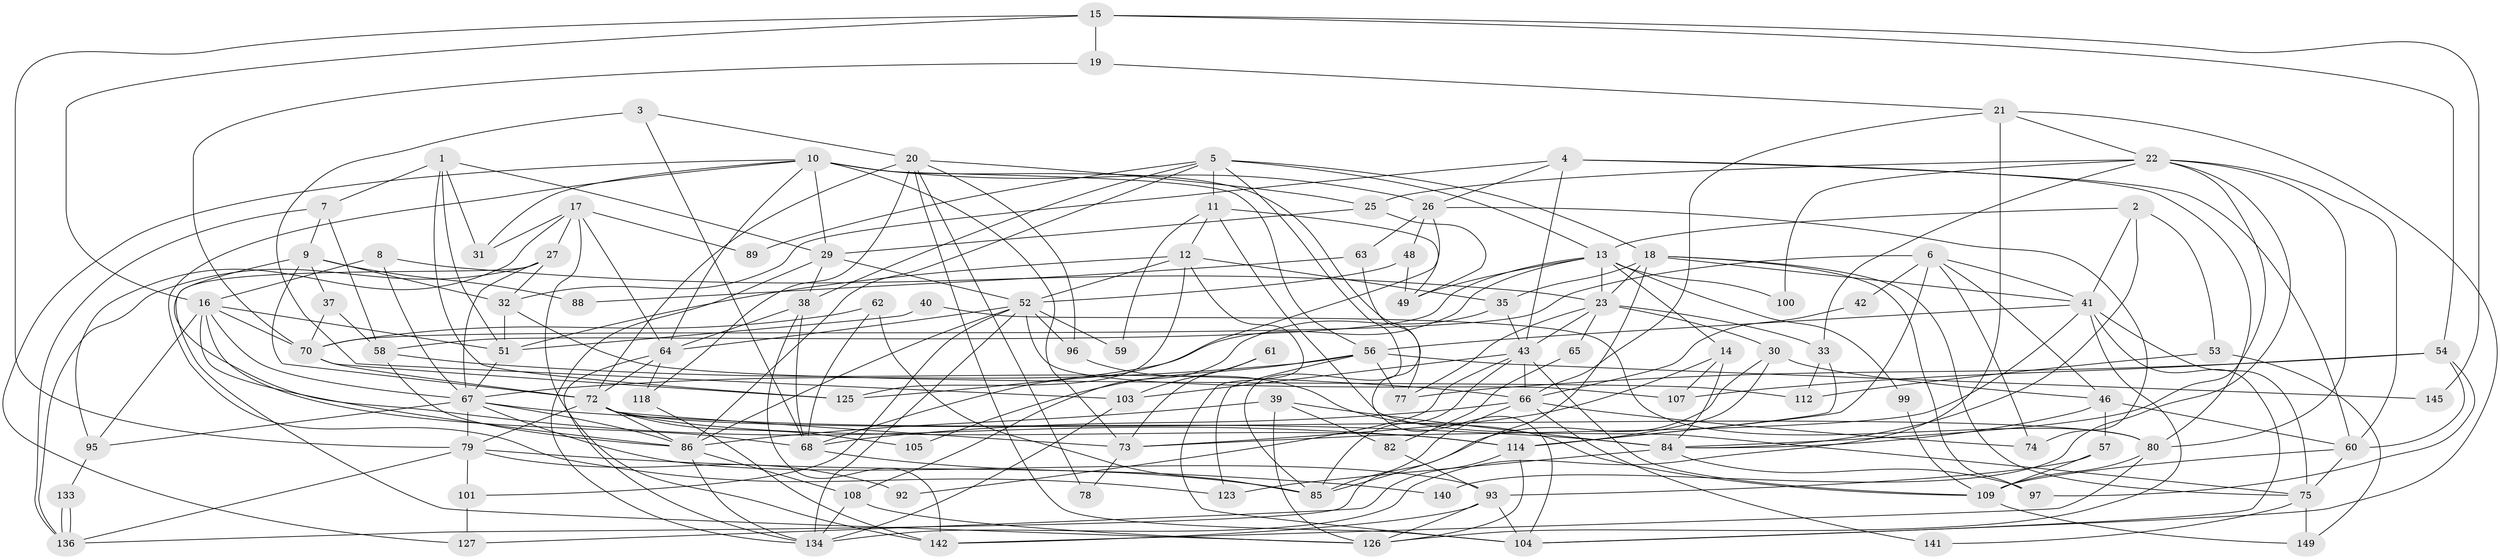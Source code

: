 // Generated by graph-tools (version 1.1) at 2025/24/03/03/25 07:24:04]
// undirected, 103 vertices, 249 edges
graph export_dot {
graph [start="1"]
  node [color=gray90,style=filled];
  1 [super="+116"];
  2 [super="+90"];
  3;
  4;
  5 [super="+130"];
  6;
  7;
  8;
  9 [super="+81"];
  10 [super="+137"];
  11 [super="+113"];
  12 [super="+117"];
  13 [super="+128"];
  14;
  15;
  16 [super="+143"];
  17 [super="+28"];
  18 [super="+91"];
  19;
  20;
  21;
  22 [super="+24"];
  23 [super="+47"];
  25;
  26 [super="+148"];
  27 [super="+36"];
  29 [super="+45"];
  30;
  31;
  32;
  33 [super="+34"];
  35 [super="+115"];
  37;
  38 [super="+147"];
  39 [super="+44"];
  40;
  41;
  42;
  43 [super="+122"];
  46 [super="+50"];
  48;
  49;
  51 [super="+55"];
  52 [super="+129"];
  53;
  54 [super="+121"];
  56 [super="+71"];
  57;
  58 [super="+146"];
  59;
  60;
  61;
  62;
  63;
  64 [super="+76"];
  65;
  66 [super="+102"];
  67 [super="+69"];
  68 [super="+98"];
  70 [super="+120"];
  72 [super="+111"];
  73 [super="+110"];
  74;
  75 [super="+124"];
  77 [super="+94"];
  78;
  79 [super="+106"];
  80 [super="+83"];
  82;
  84 [super="+135"];
  85 [super="+87"];
  86 [super="+119"];
  88;
  89;
  92;
  93;
  95;
  96;
  97;
  99;
  100;
  101;
  103;
  104 [super="+139"];
  105;
  107;
  108;
  109 [super="+132"];
  112;
  114;
  118;
  123;
  125;
  126 [super="+131"];
  127 [super="+138"];
  133;
  134 [super="+144"];
  136;
  140;
  141;
  142;
  145;
  149;
  1 -- 51;
  1 -- 29;
  1 -- 31;
  1 -- 125;
  1 -- 7;
  2 -- 41;
  2 -- 53;
  2 -- 84;
  2 -- 13;
  3 -- 103;
  3 -- 20;
  3 -- 68;
  4 -- 32;
  4 -- 43;
  4 -- 60;
  4 -- 80;
  4 -- 26;
  5 -- 11;
  5 -- 18;
  5 -- 38;
  5 -- 89;
  5 -- 86;
  5 -- 13;
  5 -- 85;
  6 -- 74;
  6 -- 41;
  6 -- 42;
  6 -- 46;
  6 -- 70;
  6 -- 114;
  7 -- 58;
  7 -- 136;
  7 -- 9;
  8 -- 16;
  8 -- 67;
  8 -- 23;
  9 -- 114;
  9 -- 32;
  9 -- 72;
  9 -- 88;
  9 -- 37;
  10 -- 31;
  10 -- 26;
  10 -- 73;
  10 -- 64;
  10 -- 123;
  10 -- 77;
  10 -- 127;
  10 -- 56;
  10 -- 29;
  11 -- 75;
  11 -- 49;
  11 -- 59;
  11 -- 12;
  12 -- 52;
  12 -- 51;
  12 -- 104;
  12 -- 35;
  12 -- 125;
  13 -- 125;
  13 -- 23;
  13 -- 49;
  13 -- 99;
  13 -- 100;
  13 -- 14;
  13 -- 58;
  14 -- 107;
  14 -- 84;
  14 -- 73;
  15 -- 19;
  15 -- 54;
  15 -- 145;
  15 -- 16;
  15 -- 79;
  16 -- 70;
  16 -- 86;
  16 -- 51;
  16 -- 95;
  16 -- 67;
  16 -- 68;
  17 -- 95;
  17 -- 142;
  17 -- 64;
  17 -- 89;
  17 -- 27;
  17 -- 31;
  18 -- 75;
  18 -- 35;
  18 -- 97;
  18 -- 23;
  18 -- 136;
  18 -- 41;
  19 -- 21;
  19 -- 70;
  20 -- 72;
  20 -- 25;
  20 -- 78;
  20 -- 96;
  20 -- 118;
  20 -- 104;
  21 -- 104;
  21 -- 66;
  21 -- 22;
  21 -- 134;
  22 -- 84;
  22 -- 25;
  22 -- 60;
  22 -- 100;
  22 -- 80;
  22 -- 33;
  22 -- 140;
  23 -- 65;
  23 -- 43;
  23 -- 33;
  23 -- 30;
  23 -- 77;
  25 -- 49;
  25 -- 29;
  26 -- 48;
  26 -- 74;
  26 -- 63;
  26 -- 68;
  27 -- 32;
  27 -- 126;
  27 -- 136;
  27 -- 67;
  29 -- 134;
  29 -- 38;
  29 -- 52 [weight=2];
  30 -- 46;
  30 -- 85;
  30 -- 114;
  32 -- 51 [weight=2];
  32 -- 112;
  33 -- 114;
  33 -- 112;
  35 -- 108;
  35 -- 43;
  37 -- 58;
  37 -- 70;
  38 -- 64;
  38 -- 68;
  38 -- 142;
  39 -- 82;
  39 -- 84;
  39 -- 86 [weight=2];
  39 -- 126;
  40 -- 51;
  40 -- 80;
  41 -- 126;
  41 -- 73;
  41 -- 56;
  41 -- 75;
  41 -- 104;
  42 -- 66;
  43 -- 109;
  43 -- 66;
  43 -- 92;
  43 -- 103;
  43 -- 85;
  46 -- 60;
  46 -- 57;
  46 -- 84;
  48 -- 49;
  48 -- 52;
  51 -- 67;
  52 -- 134;
  52 -- 59;
  52 -- 86;
  52 -- 96;
  52 -- 107;
  52 -- 64;
  52 -- 101;
  53 -- 112;
  53 -- 149;
  54 -- 60;
  54 -- 107;
  54 -- 97;
  54 -- 77;
  56 -- 77;
  56 -- 145;
  56 -- 105;
  56 -- 123;
  56 -- 67;
  57 -- 93;
  57 -- 109;
  58 -- 86;
  58 -- 66;
  60 -- 109;
  60 -- 75;
  61 -- 103;
  61 -- 73;
  62 -- 70;
  62 -- 85;
  62 -- 68;
  63 -- 104;
  63 -- 88;
  64 -- 118;
  64 -- 72;
  64 -- 134;
  65 -- 82;
  66 -- 141;
  66 -- 68;
  66 -- 74;
  66 -- 85;
  67 -- 84;
  67 -- 86;
  67 -- 93;
  67 -- 95;
  67 -- 79;
  68 -- 85;
  70 -- 72;
  70 -- 125;
  72 -- 114;
  72 -- 105;
  72 -- 86;
  72 -- 80;
  72 -- 73;
  72 -- 79;
  73 -- 78;
  75 -- 141;
  75 -- 149;
  79 -- 140;
  79 -- 101;
  79 -- 136;
  79 -- 92;
  80 -- 109;
  80 -- 142;
  82 -- 93;
  84 -- 97;
  84 -- 123;
  86 -- 108;
  86 -- 134;
  93 -- 142;
  93 -- 104;
  93 -- 126;
  95 -- 133;
  96 -- 109;
  99 -- 109;
  101 -- 127;
  103 -- 134;
  108 -- 134;
  108 -- 126;
  109 -- 149;
  114 -- 126;
  114 -- 127;
  118 -- 142;
  133 -- 136;
  133 -- 136;
}
